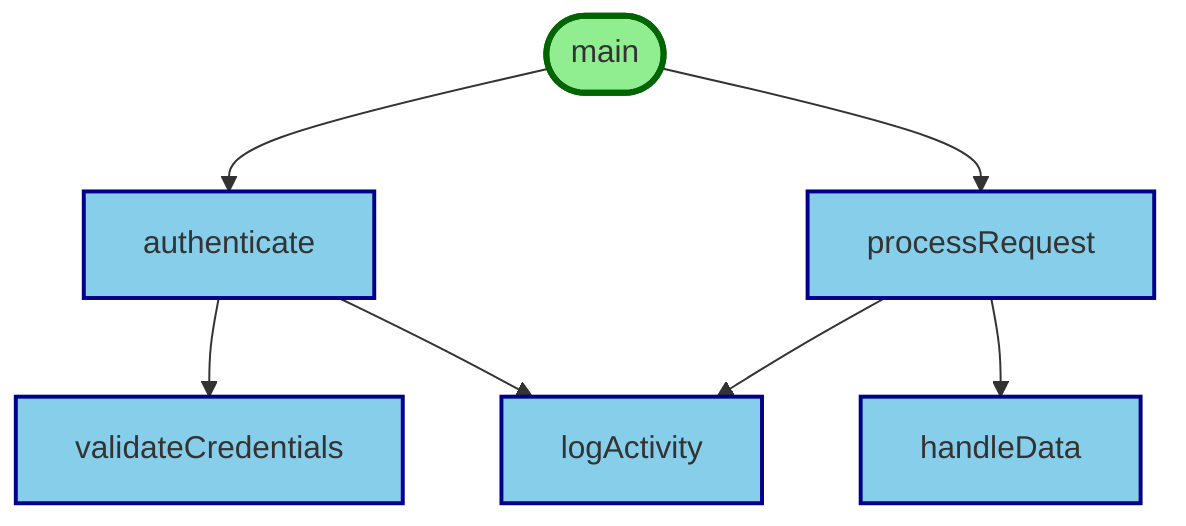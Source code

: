 flowchart TD
    %% Call Graph: main
    %% Example call graph showing function relationships

    n1([main])
    class n1 entryFunc
    n2[authenticate]
    class n2 calledFunc
    n3[validateCredentials]
    class n3 calledFunc
    n4[processRequest]
    class n4 calledFunc
    n5[handleData]
    class n5 calledFunc
    n6[logActivity]
    class n6 calledFunc

    %% Edges
    n1 --> n2
    n1 --> n4
    n2 --> n3
    n2 --> n6
    n4 --> n5
    n4 --> n6

    %% Styling
    classDef entryFunc fill:#90EE90,stroke:#006400,stroke-width:3px
    classDef calledFunc fill:#87CEEB,stroke:#00008B,stroke-width:2px
    classDef callingFunc fill:#FFB6C1,stroke:#8B0000,stroke-width:2px